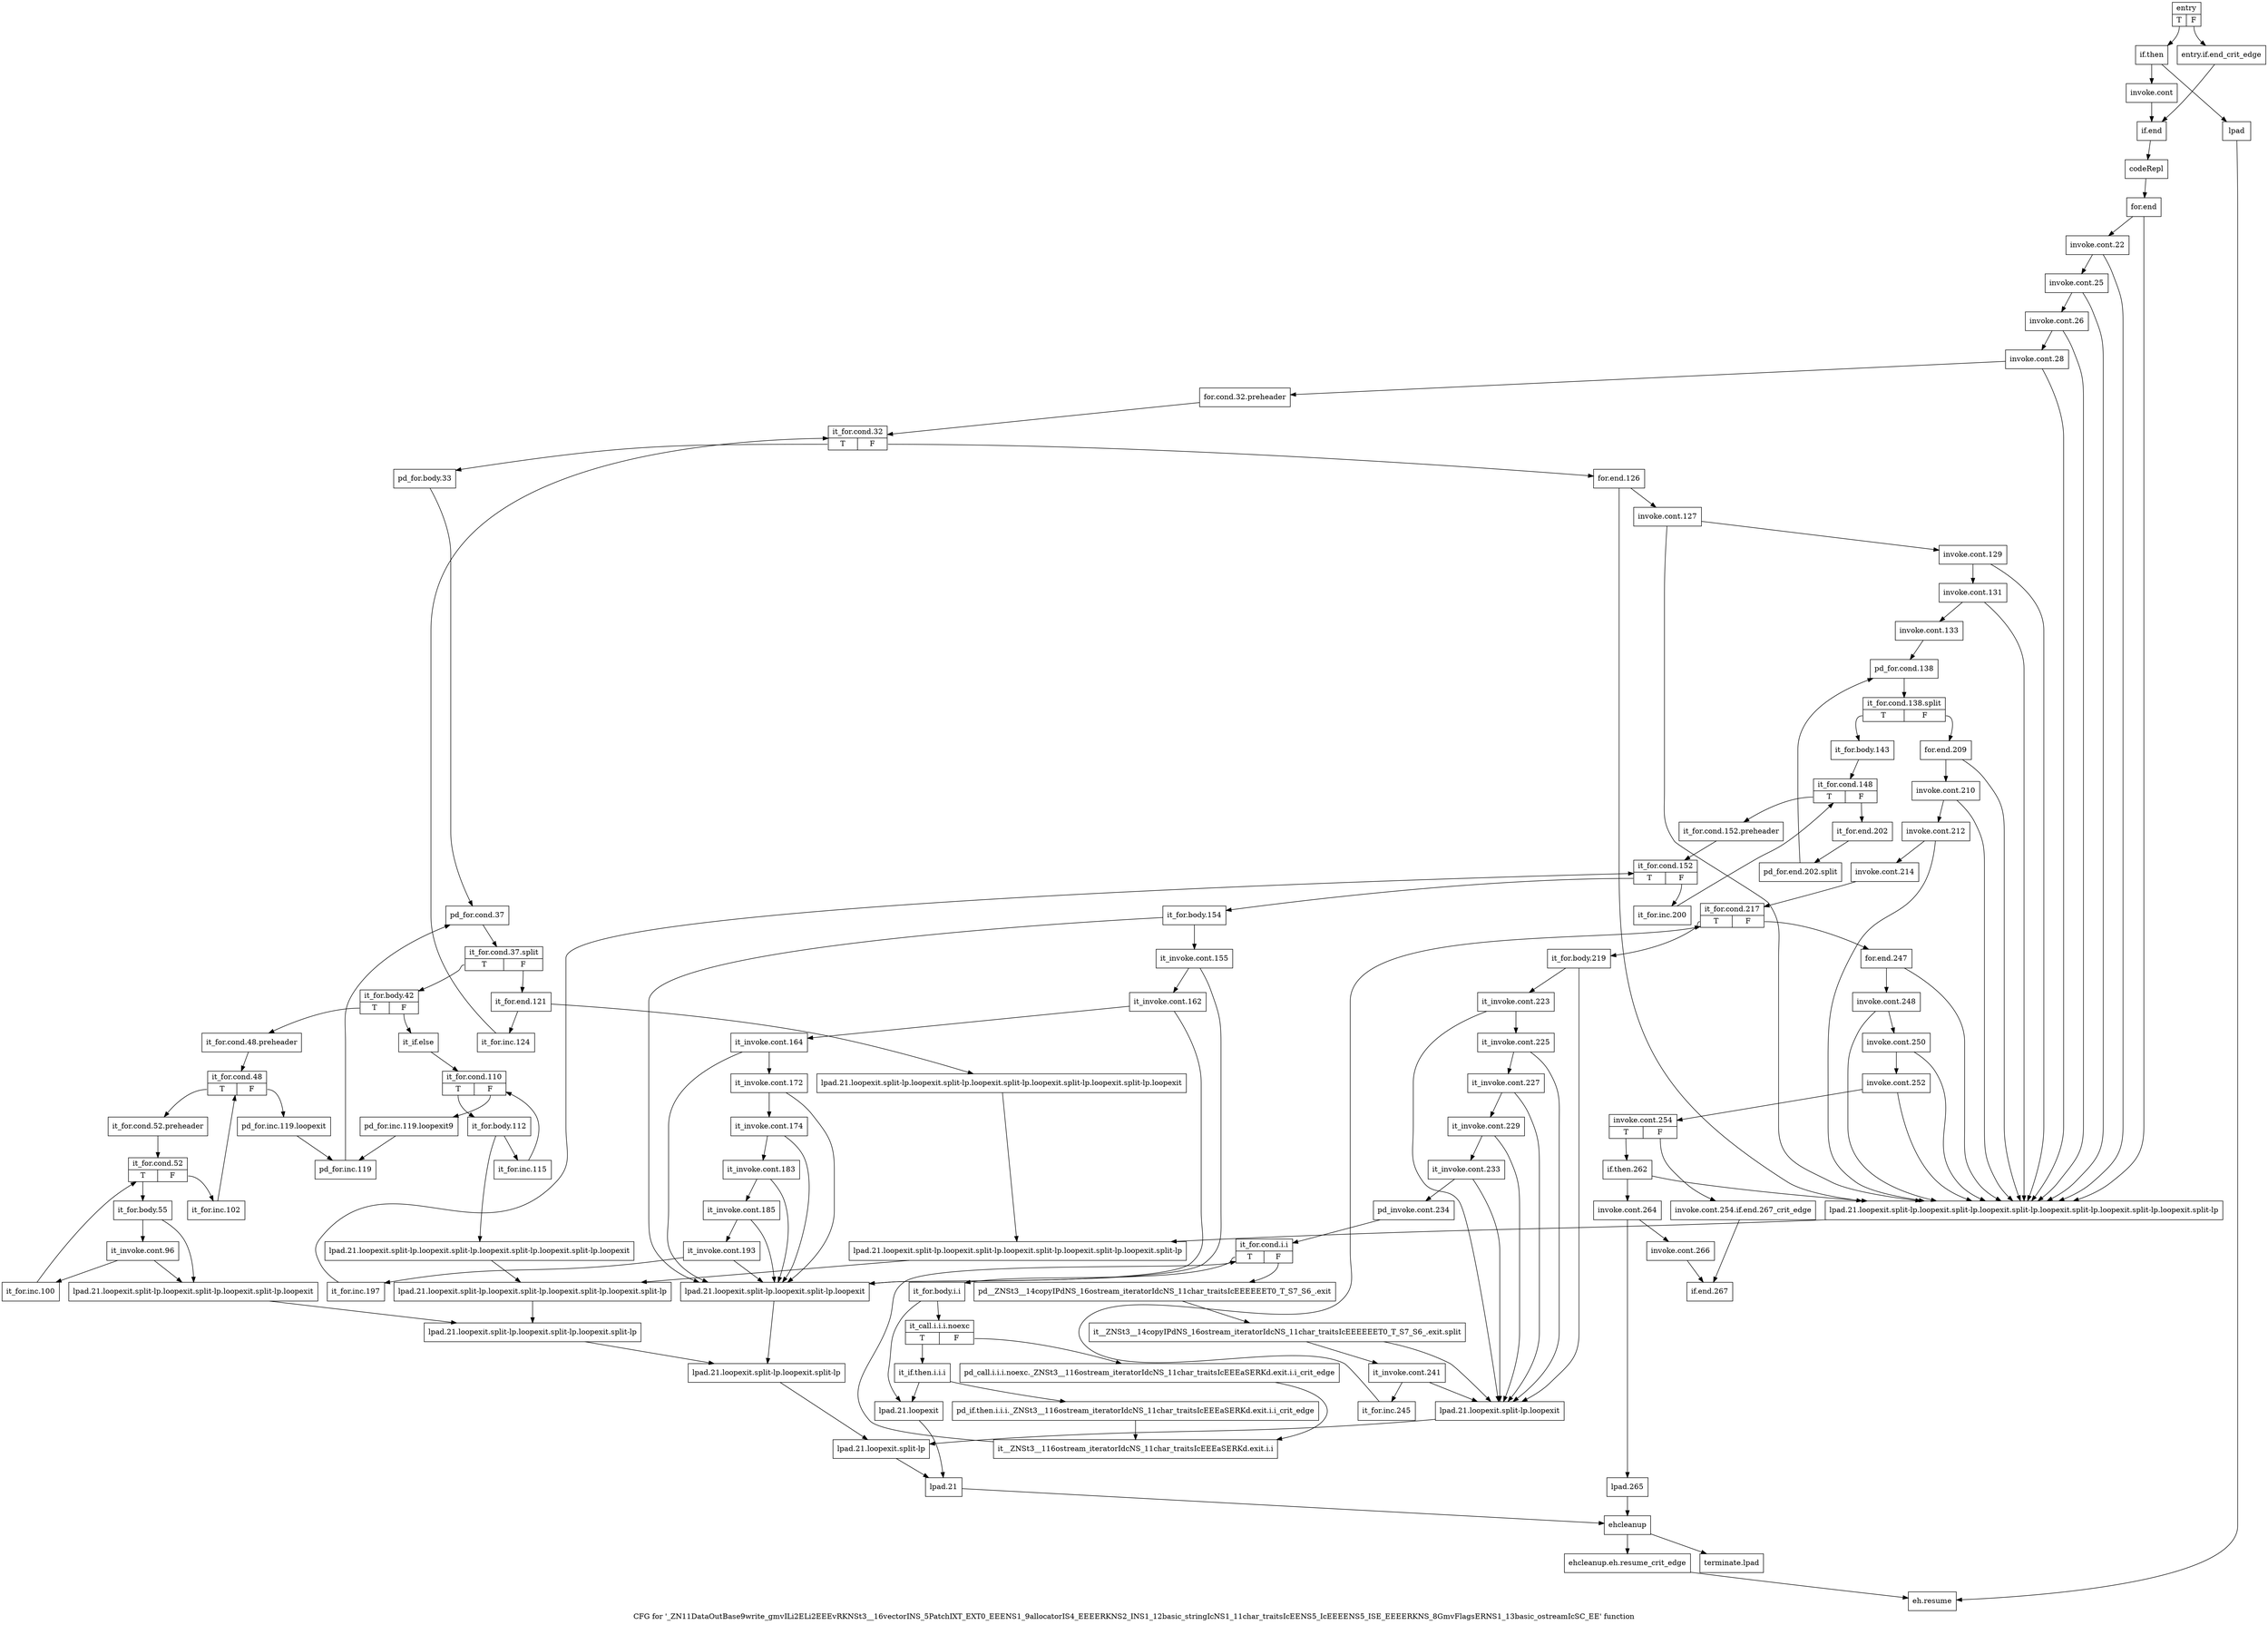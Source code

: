 digraph "CFG for '_ZN11DataOutBase9write_gmvILi2ELi2EEEvRKNSt3__16vectorINS_5PatchIXT_EXT0_EEENS1_9allocatorIS4_EEEERKNS2_INS1_12basic_stringIcNS1_11char_traitsIcEENS5_IcEEEENS5_ISE_EEEERKNS_8GmvFlagsERNS1_13basic_ostreamIcSC_EE' function" {
	label="CFG for '_ZN11DataOutBase9write_gmvILi2ELi2EEEvRKNSt3__16vectorINS_5PatchIXT_EXT0_EEENS1_9allocatorIS4_EEEERKNS2_INS1_12basic_stringIcNS1_11char_traitsIcEENS5_IcEEEENS5_ISE_EEEERKNS_8GmvFlagsERNS1_13basic_ostreamIcSC_EE' function";

	Node0x358aca0 [shape=record,label="{entry|{<s0>T|<s1>F}}"];
	Node0x358aca0:s0 -> Node0x358ad40;
	Node0x358aca0:s1 -> Node0x358acf0;
	Node0x358acf0 [shape=record,label="{entry.if.end_crit_edge}"];
	Node0x358acf0 -> Node0x358ae30;
	Node0x358ad40 [shape=record,label="{if.then}"];
	Node0x358ad40 -> Node0x358ad90;
	Node0x358ad40 -> Node0x358ade0;
	Node0x358ad90 [shape=record,label="{invoke.cont}"];
	Node0x358ad90 -> Node0x358ae30;
	Node0x358ade0 [shape=record,label="{lpad}"];
	Node0x358ade0 -> Node0x36165f0;
	Node0x358ae30 [shape=record,label="{if.end}"];
	Node0x358ae30 -> Node0x358ae80;
	Node0x358ae80 [shape=record,label="{codeRepl}"];
	Node0x358ae80 -> Node0x358aed0;
	Node0x358aed0 [shape=record,label="{for.end}"];
	Node0x358aed0 -> Node0x358af20;
	Node0x358aed0 -> Node0x360c7e0;
	Node0x358af20 [shape=record,label="{invoke.cont.22}"];
	Node0x358af20 -> Node0x358af70;
	Node0x358af20 -> Node0x360c7e0;
	Node0x358af70 [shape=record,label="{invoke.cont.25}"];
	Node0x358af70 -> Node0x358afc0;
	Node0x358af70 -> Node0x360c7e0;
	Node0x358afc0 [shape=record,label="{invoke.cont.26}"];
	Node0x358afc0 -> Node0x358b010;
	Node0x358afc0 -> Node0x360c7e0;
	Node0x358b010 [shape=record,label="{invoke.cont.28}"];
	Node0x358b010 -> Node0x358b060;
	Node0x358b010 -> Node0x360c7e0;
	Node0x358b060 [shape=record,label="{for.cond.32.preheader}"];
	Node0x358b060 -> Node0x358b0b0;
	Node0x358b0b0 [shape=record,label="{it_for.cond.32|{<s0>T|<s1>F}}"];
	Node0x358b0b0:s0 -> Node0x358b100;
	Node0x358b0b0:s1 -> Node0x360cd30;
	Node0x358b100 [shape=record,label="{pd_for.body.33}"];
	Node0x358b100 -> Node0x358b150;
	Node0x358b150 [shape=record,label="{pd_for.cond.37}"];
	Node0x358b150 -> Node0x9ae8b10;
	Node0x9ae8b10 [shape=record,label="{it_for.cond.37.split|{<s0>T|<s1>F}}"];
	Node0x9ae8b10:s0 -> Node0x358b1a0;
	Node0x9ae8b10:s1 -> Node0x360cc90;
	Node0x358b1a0 [shape=record,label="{it_for.body.42|{<s0>T|<s1>F}}"];
	Node0x358b1a0:s0 -> Node0x358b1f0;
	Node0x358b1a0:s1 -> Node0x360ca60;
	Node0x358b1f0 [shape=record,label="{it_for.cond.48.preheader}"];
	Node0x358b1f0 -> Node0x358b240;
	Node0x358b240 [shape=record,label="{it_for.cond.48|{<s0>T|<s1>F}}"];
	Node0x358b240:s0 -> Node0x358b290;
	Node0x358b240:s1 -> Node0x360cba0;
	Node0x358b290 [shape=record,label="{it_for.cond.52.preheader}"];
	Node0x358b290 -> Node0x360c4c0;
	Node0x360c4c0 [shape=record,label="{it_for.cond.52|{<s0>T|<s1>F}}"];
	Node0x360c4c0:s0 -> Node0x360c510;
	Node0x360c4c0:s1 -> Node0x360ca10;
	Node0x360c510 [shape=record,label="{it_for.body.55}"];
	Node0x360c510 -> Node0x360c560;
	Node0x360c510 -> Node0x360c6f0;
	Node0x360c560 [shape=record,label="{it_invoke.cont.96}"];
	Node0x360c560 -> Node0x360c5b0;
	Node0x360c560 -> Node0x360c6f0;
	Node0x360c5b0 [shape=record,label="{it_for.inc.100}"];
	Node0x360c5b0 -> Node0x360c4c0;
	Node0x360c600 [shape=record,label="{lpad.21.loopexit}"];
	Node0x360c600 -> Node0x360c9c0;
	Node0x360c650 [shape=record,label="{lpad.21.loopexit.split-lp.loopexit}"];
	Node0x360c650 -> Node0x360c970;
	Node0x360c6a0 [shape=record,label="{lpad.21.loopexit.split-lp.loopexit.split-lp.loopexit}"];
	Node0x360c6a0 -> Node0x360c920;
	Node0x360c6f0 [shape=record,label="{lpad.21.loopexit.split-lp.loopexit.split-lp.loopexit.split-lp.loopexit}"];
	Node0x360c6f0 -> Node0x360c8d0;
	Node0x360c740 [shape=record,label="{lpad.21.loopexit.split-lp.loopexit.split-lp.loopexit.split-lp.loopexit.split-lp.loopexit}"];
	Node0x360c740 -> Node0x360c880;
	Node0x360c790 [shape=record,label="{lpad.21.loopexit.split-lp.loopexit.split-lp.loopexit.split-lp.loopexit.split-lp.loopexit.split-lp.loopexit}"];
	Node0x360c790 -> Node0x360c830;
	Node0x360c7e0 [shape=record,label="{lpad.21.loopexit.split-lp.loopexit.split-lp.loopexit.split-lp.loopexit.split-lp.loopexit.split-lp.loopexit.split-lp}"];
	Node0x360c7e0 -> Node0x360c830;
	Node0x360c830 [shape=record,label="{lpad.21.loopexit.split-lp.loopexit.split-lp.loopexit.split-lp.loopexit.split-lp.loopexit.split-lp}"];
	Node0x360c830 -> Node0x360c880;
	Node0x360c880 [shape=record,label="{lpad.21.loopexit.split-lp.loopexit.split-lp.loopexit.split-lp.loopexit.split-lp}"];
	Node0x360c880 -> Node0x360c8d0;
	Node0x360c8d0 [shape=record,label="{lpad.21.loopexit.split-lp.loopexit.split-lp.loopexit.split-lp}"];
	Node0x360c8d0 -> Node0x360c920;
	Node0x360c920 [shape=record,label="{lpad.21.loopexit.split-lp.loopexit.split-lp}"];
	Node0x360c920 -> Node0x360c970;
	Node0x360c970 [shape=record,label="{lpad.21.loopexit.split-lp}"];
	Node0x360c970 -> Node0x360c9c0;
	Node0x360c9c0 [shape=record,label="{lpad.21}"];
	Node0x360c9c0 -> Node0x3616550;
	Node0x360ca10 [shape=record,label="{it_for.inc.102}"];
	Node0x360ca10 -> Node0x358b240;
	Node0x360ca60 [shape=record,label="{it_if.else}"];
	Node0x360ca60 -> Node0x360cab0;
	Node0x360cab0 [shape=record,label="{it_for.cond.110|{<s0>T|<s1>F}}"];
	Node0x360cab0:s0 -> Node0x360cb00;
	Node0x360cab0:s1 -> Node0x360cbf0;
	Node0x360cb00 [shape=record,label="{it_for.body.112}"];
	Node0x360cb00 -> Node0x360cb50;
	Node0x360cb00 -> Node0x360c740;
	Node0x360cb50 [shape=record,label="{it_for.inc.115}"];
	Node0x360cb50 -> Node0x360cab0;
	Node0x360cba0 [shape=record,label="{pd_for.inc.119.loopexit}"];
	Node0x360cba0 -> Node0x360cc40;
	Node0x360cbf0 [shape=record,label="{pd_for.inc.119.loopexit9}"];
	Node0x360cbf0 -> Node0x360cc40;
	Node0x360cc40 [shape=record,label="{pd_for.inc.119}"];
	Node0x360cc40 -> Node0x358b150;
	Node0x360cc90 [shape=record,label="{it_for.end.121}"];
	Node0x360cc90 -> Node0x360cce0;
	Node0x360cc90 -> Node0x360c790;
	Node0x360cce0 [shape=record,label="{it_for.inc.124}"];
	Node0x360cce0 -> Node0x358b0b0;
	Node0x360cd30 [shape=record,label="{for.end.126}"];
	Node0x360cd30 -> Node0x360cd80;
	Node0x360cd30 -> Node0x360c7e0;
	Node0x360cd80 [shape=record,label="{invoke.cont.127}"];
	Node0x360cd80 -> Node0x360cdd0;
	Node0x360cd80 -> Node0x360c7e0;
	Node0x360cdd0 [shape=record,label="{invoke.cont.129}"];
	Node0x360cdd0 -> Node0x360ce20;
	Node0x360cdd0 -> Node0x360c7e0;
	Node0x360ce20 [shape=record,label="{invoke.cont.131}"];
	Node0x360ce20 -> Node0x360ce70;
	Node0x360ce20 -> Node0x360c7e0;
	Node0x360ce70 [shape=record,label="{invoke.cont.133}"];
	Node0x360ce70 -> Node0x360cec0;
	Node0x360cec0 [shape=record,label="{pd_for.cond.138}"];
	Node0x360cec0 -> Node0x9ae84b0;
	Node0x9ae84b0 [shape=record,label="{it_for.cond.138.split|{<s0>T|<s1>F}}"];
	Node0x9ae84b0:s0 -> Node0x360cf10;
	Node0x9ae84b0:s1 -> Node0x360d410;
	Node0x360cf10 [shape=record,label="{it_for.body.143}"];
	Node0x360cf10 -> Node0x360cf60;
	Node0x360cf60 [shape=record,label="{it_for.cond.148|{<s0>T|<s1>F}}"];
	Node0x360cf60:s0 -> Node0x360cfb0;
	Node0x360cf60:s1 -> Node0x360d3c0;
	Node0x360cfb0 [shape=record,label="{it_for.cond.152.preheader}"];
	Node0x360cfb0 -> Node0x360d000;
	Node0x360d000 [shape=record,label="{it_for.cond.152|{<s0>T|<s1>F}}"];
	Node0x360d000:s0 -> Node0x360d050;
	Node0x360d000:s1 -> Node0x360d370;
	Node0x360d050 [shape=record,label="{it_for.body.154}"];
	Node0x360d050 -> Node0x360d0a0;
	Node0x360d050 -> Node0x360c6a0;
	Node0x360d0a0 [shape=record,label="{it_invoke.cont.155}"];
	Node0x360d0a0 -> Node0x360d0f0;
	Node0x360d0a0 -> Node0x360c6a0;
	Node0x360d0f0 [shape=record,label="{it_invoke.cont.162}"];
	Node0x360d0f0 -> Node0x360d140;
	Node0x360d0f0 -> Node0x360c6a0;
	Node0x360d140 [shape=record,label="{it_invoke.cont.164}"];
	Node0x360d140 -> Node0x360d190;
	Node0x360d140 -> Node0x360c6a0;
	Node0x360d190 [shape=record,label="{it_invoke.cont.172}"];
	Node0x360d190 -> Node0x360d1e0;
	Node0x360d190 -> Node0x360c6a0;
	Node0x360d1e0 [shape=record,label="{it_invoke.cont.174}"];
	Node0x360d1e0 -> Node0x360d230;
	Node0x360d1e0 -> Node0x360c6a0;
	Node0x360d230 [shape=record,label="{it_invoke.cont.183}"];
	Node0x360d230 -> Node0x360d280;
	Node0x360d230 -> Node0x360c6a0;
	Node0x360d280 [shape=record,label="{it_invoke.cont.185}"];
	Node0x360d280 -> Node0x360d2d0;
	Node0x360d280 -> Node0x360c6a0;
	Node0x360d2d0 [shape=record,label="{it_invoke.cont.193}"];
	Node0x360d2d0 -> Node0x360d320;
	Node0x360d2d0 -> Node0x360c6a0;
	Node0x360d320 [shape=record,label="{it_for.inc.197}"];
	Node0x360d320 -> Node0x360d000;
	Node0x360d370 [shape=record,label="{it_for.inc.200}"];
	Node0x360d370 -> Node0x360cf60;
	Node0x360d3c0 [shape=record,label="{it_for.end.202}"];
	Node0x360d3c0 -> Node0x9ae80f0;
	Node0x9ae80f0 [shape=record,label="{pd_for.end.202.split}"];
	Node0x9ae80f0 -> Node0x360cec0;
	Node0x360d410 [shape=record,label="{for.end.209}"];
	Node0x360d410 -> Node0x360d460;
	Node0x360d410 -> Node0x360c7e0;
	Node0x360d460 [shape=record,label="{invoke.cont.210}"];
	Node0x360d460 -> Node0x360d4b0;
	Node0x360d460 -> Node0x360c7e0;
	Node0x360d4b0 [shape=record,label="{invoke.cont.212}"];
	Node0x360d4b0 -> Node0x360d500;
	Node0x360d4b0 -> Node0x360c7e0;
	Node0x360d500 [shape=record,label="{invoke.cont.214}"];
	Node0x360d500 -> Node0x360d550;
	Node0x360d550 [shape=record,label="{it_for.cond.217|{<s0>T|<s1>F}}"];
	Node0x360d550:s0 -> Node0x360d5a0;
	Node0x360d550:s1 -> Node0x36161e0;
	Node0x360d5a0 [shape=record,label="{it_for.body.219}"];
	Node0x360d5a0 -> Node0x360d5f0;
	Node0x360d5a0 -> Node0x360c650;
	Node0x360d5f0 [shape=record,label="{it_invoke.cont.223}"];
	Node0x360d5f0 -> Node0x360d640;
	Node0x360d5f0 -> Node0x360c650;
	Node0x360d640 [shape=record,label="{it_invoke.cont.225}"];
	Node0x360d640 -> Node0x360d690;
	Node0x360d640 -> Node0x360c650;
	Node0x360d690 [shape=record,label="{it_invoke.cont.227}"];
	Node0x360d690 -> Node0x360d6e0;
	Node0x360d690 -> Node0x360c650;
	Node0x360d6e0 [shape=record,label="{it_invoke.cont.229}"];
	Node0x360d6e0 -> Node0x360d730;
	Node0x360d6e0 -> Node0x360c650;
	Node0x360d730 [shape=record,label="{it_invoke.cont.233}"];
	Node0x360d730 -> Node0x360d780;
	Node0x360d730 -> Node0x360c650;
	Node0x360d780 [shape=record,label="{pd_invoke.cont.234}"];
	Node0x360d780 -> Node0x360d7d0;
	Node0x360d7d0 [shape=record,label="{it_for.cond.i.i|{<s0>T|<s1>F}}"];
	Node0x360d7d0:s0 -> Node0x360d820;
	Node0x360d7d0:s1 -> Node0x360da00;
	Node0x360d820 [shape=record,label="{it_for.body.i.i}"];
	Node0x360d820 -> Node0x360d870;
	Node0x360d820 -> Node0x360c600;
	Node0x360d870 [shape=record,label="{it_call.i.i.i.noexc|{<s0>T|<s1>F}}"];
	Node0x360d870:s0 -> Node0x360d910;
	Node0x360d870:s1 -> Node0x360d8c0;
	Node0x360d8c0 [shape=record,label="{pd_call.i.i.i.noexc._ZNSt3__116ostream_iteratorIdcNS_11char_traitsIcEEEaSERKd.exit.i.i_crit_edge}"];
	Node0x360d8c0 -> Node0x360d9b0;
	Node0x360d910 [shape=record,label="{it_if.then.i.i.i}"];
	Node0x360d910 -> Node0x360d960;
	Node0x360d910 -> Node0x360c600;
	Node0x360d960 [shape=record,label="{pd_if.then.i.i.i._ZNSt3__116ostream_iteratorIdcNS_11char_traitsIcEEEaSERKd.exit.i.i_crit_edge}"];
	Node0x360d960 -> Node0x360d9b0;
	Node0x360d9b0 [shape=record,label="{it__ZNSt3__116ostream_iteratorIdcNS_11char_traitsIcEEEaSERKd.exit.i.i}"];
	Node0x360d9b0 -> Node0x360d7d0;
	Node0x360da00 [shape=record,label="{pd__ZNSt3__14copyIPdNS_16ostream_iteratorIdcNS_11char_traitsIcEEEEEET0_T_S7_S6_.exit}"];
	Node0x360da00 -> Node0x9ae7740;
	Node0x9ae7740 [shape=record,label="{it__ZNSt3__14copyIPdNS_16ostream_iteratorIdcNS_11char_traitsIcEEEEEET0_T_S7_S6_.exit.split}"];
	Node0x9ae7740 -> Node0x360da50;
	Node0x9ae7740 -> Node0x360c650;
	Node0x360da50 [shape=record,label="{it_invoke.cont.241}"];
	Node0x360da50 -> Node0x360daa0;
	Node0x360da50 -> Node0x360c650;
	Node0x360daa0 [shape=record,label="{it_for.inc.245}"];
	Node0x360daa0 -> Node0x360d550;
	Node0x36161e0 [shape=record,label="{for.end.247}"];
	Node0x36161e0 -> Node0x3616230;
	Node0x36161e0 -> Node0x360c7e0;
	Node0x3616230 [shape=record,label="{invoke.cont.248}"];
	Node0x3616230 -> Node0x3616280;
	Node0x3616230 -> Node0x360c7e0;
	Node0x3616280 [shape=record,label="{invoke.cont.250}"];
	Node0x3616280 -> Node0x36162d0;
	Node0x3616280 -> Node0x360c7e0;
	Node0x36162d0 [shape=record,label="{invoke.cont.252}"];
	Node0x36162d0 -> Node0x3616320;
	Node0x36162d0 -> Node0x360c7e0;
	Node0x3616320 [shape=record,label="{invoke.cont.254|{<s0>T|<s1>F}}"];
	Node0x3616320:s0 -> Node0x36163c0;
	Node0x3616320:s1 -> Node0x3616370;
	Node0x3616370 [shape=record,label="{invoke.cont.254.if.end.267_crit_edge}"];
	Node0x3616370 -> Node0x3616500;
	Node0x36163c0 [shape=record,label="{if.then.262}"];
	Node0x36163c0 -> Node0x3616410;
	Node0x36163c0 -> Node0x360c7e0;
	Node0x3616410 [shape=record,label="{invoke.cont.264}"];
	Node0x3616410 -> Node0x3616460;
	Node0x3616410 -> Node0x36164b0;
	Node0x3616460 [shape=record,label="{invoke.cont.266}"];
	Node0x3616460 -> Node0x3616500;
	Node0x36164b0 [shape=record,label="{lpad.265}"];
	Node0x36164b0 -> Node0x3616550;
	Node0x3616500 [shape=record,label="{if.end.267}"];
	Node0x3616550 [shape=record,label="{ehcleanup}"];
	Node0x3616550 -> Node0x36165a0;
	Node0x3616550 -> Node0x3616640;
	Node0x36165a0 [shape=record,label="{ehcleanup.eh.resume_crit_edge}"];
	Node0x36165a0 -> Node0x36165f0;
	Node0x36165f0 [shape=record,label="{eh.resume}"];
	Node0x3616640 [shape=record,label="{terminate.lpad}"];
}
